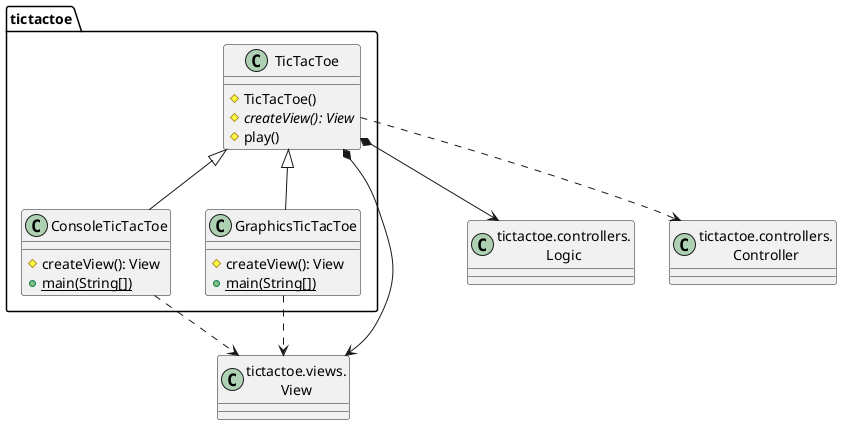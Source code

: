 @startuml paqueteTicTacToe
class View as "tictactoe.views.\nView" {}
class Logic as "tictactoe.controllers.\nLogic" {}
class Controller as "tictactoe.controllers.\nController"

class tictactoe.ConsoleTicTacToe{
  # createView(): View
  + {static} main(String[])
}
tictactoe.TicTacToe <|-down- tictactoe.ConsoleTicTacToe
tictactoe.ConsoleTicTacToe .down.> View

class tictactoe.GraphicsTicTacToe{
  # createView(): View
  + {static} main(String[])
}
tictactoe.TicTacToe <|-down- tictactoe.GraphicsTicTacToe
tictactoe.GraphicsTicTacToe .down.> View

class tictactoe.TicTacToe{
  # TicTacToe()
  # {abstract} createView(): View
  # play()
}
tictactoe.TicTacToe *-down-> View
tictactoe.TicTacToe *-down-> Logic
tictactoe.TicTacToe .down.> Controller
@enduml

@startuml paqueteTicTacToeViews
class Error as "tictactoe.types.\nError" {}
interface ControllersVisitor as "tictactoe.controllers.\nControllersVisitor"

class  tictactoe.views.ErrorView{
  + {static} MESSAGES: String[]
  + ErrorView(Error)
}
tictactoe.views.ErrorView *-down-> Error

enum tictactoe.views.Message{
  + TITTLE
  + NUMBER_PLAYERS
  + SEPARATOR
  + VERTICAL_LINE_LEFT
  + VERTICAL_LINE_CENTERED
  + VERTICAL_LINE_RIGHT
  + ENTER_COORDINATE_TO_PUT
  + ENTER_COORDINATE_TO_REMOVE
  + COORDINATE_TO_PUT
  + COORDINATE_TO_REMOVE
  + COORDINATE_TO_MOVE
  + PLAYER_WIN
  + RESUME
  - message: String
  - Message(String)
  + getMessage(): String
}

abstract class tictactoe.views.View {
  + interact(Controller)
}
tictactoe.views.View .up.|> ControllersVisitor
@enduml

@startuml paqueteTicTacToeViewsConsole
abstract class View as "tictactoe.views.\nView"
class Error as "tictactoe.models.\nError" {}
class Coordinate as "tictactoe.models.\nCoordinate" {}
class Console as "usantatecla.utils.\nConsole" {}
class Controller as "tictactoe.controllers.\nController" {}
class PlayController as "tictactoe.controllers.\nPlayController" {}
class ResumeController as "tictactoe.controllers.\nResumeController" {}
class YesNoDialog as "usantatecla.utils.\nYesNoDialog" {}
class StartController as "tictactoe.controllers.\nStartController" {}
class LimitedIntDialog as "usantatecla.utils.\nLimitedIntDialog" {}
class Token as "tictactoe.types.\nToken" {}
class Message as "tictactoe.views.\nMessage" {}
class ErrorView as "tictactoe.views.\nErrorView" {}

class tictactoe.views.console.ConsoleView{
  + ConsoleView()
  + visit(StartController)
  + visit(PlayController)
  + visit(StartController)
}
tictactoe.views.console.ConsoleView -up-|> View
tictactoe.views.console.ConsoleView *-down-> tictactoe.views.console.StartView
tictactoe.views.console.ConsoleView *-down-> tictactoe.views.console.PlayView
tictactoe.views.console.ConsoleView *-down-> tictactoe.views.console.ResumeView
tictactoe.views.console.ConsoleView .down.> StartController
tictactoe.views.console.ConsoleView .down.> PlayController
tictactoe.views.console.ConsoleView .down.> ResumeController

class tictactoe.views.console.CoordinateView {
  + CoordinateView(PlayController)
  + read(String): Coordinate
}
tictactoe.views.console.CoordinateView *-down-> PlayController
tictactoe.views.console.CoordinateView .down.> Console
tictactoe.views.console.CoordinateView .down.> Error
tictactoe.views.console.CoordinateView .down.> Coordinate
tictactoe.views.console.CoordinateView .down.> tictactoe.views.console.ErrorView

class tictactoe.views.console.ErrorView{
  ~ ErrorView(Error)
  ~ writeln()
}
tictactoe.views.console.ErrorView .down.> Error
tictactoe.views.console.ErrorView .down.> Console
ErrorView <|-down- tictactoe.views.console.ErrorView

class  tictactoe.views.console.BoardView{
  ~ BoardView(Controller)
  ~ write()
}

tictactoe.views.console.BoardView *-down-> Controller
tictactoe.views.console.BoardView .down.> Console
tictactoe.views.console.BoardView .down.> Coordinate
tictactoe.views.console.BoardView .down.> Message
tictactoe.views.console.BoardView .down.> tictactoe.views.console.TokenView

class tictactoe.views.console.PlayView{
  ~ interact(PlayController)
  - put(PlayController)
  - move(PlayController)
}

tictactoe.views.console.PlayView .down.> PlayController
tictactoe.views.console.PlayView .down.> Coordinate
tictactoe.views.console.PlayView .down.> Message
tictactoe.views.console.PlayView .down.> Error
tictactoe.views.console.PlayView .down.> Console
tictactoe.views.console.PlayView .down.> tictactoe.views.console.BoardView
tictactoe.views.console.PlayView .down.> tictactoe.views.console.TokenView
tictactoe.views.console.PlayView .down.> tictactoe.views.console.ErrorView
tictactoe.views.console.PlayView .down.> tictactoe.views.console.CoordinateView

class  tictactoe.views.console.ResumeView{
  ~ interact(ResumeController): boolean
}
tictactoe.views.console.ResumeView .down.> ResumeController
tictactoe.views.console.ResumeView .down.> Message
tictactoe.views.console.ResumeView .down.> YesNoDialog

class tictactoe.views.console.StartView{
  ~ interact(StartController)
}
tictactoe.views.console.StartView .down.> StartController
tictactoe.views.console.StartView .down.> Console
tictactoe.views.console.StartView .down.> Message
tictactoe.views.console.StartView .down.> LimitedIntDialog
tictactoe.views.console.StartView .down.> tictactoe.views.console.BoardView

class tictactoe.views.console.TokenView{
  ~ TokenView(Token)
  ~ write()
}
tictactoe.views.console.StartView *-down-> Token
tictactoe.views.console.StartView .down.> Console

@enduml

@startuml paqueteTicTacToeViewsGraphics
class View as "tictactoe.views.View" {}
class StartController as "tictactoe.controllers.\nStartController" {}
class PlayController as "tictactoe.controllers.\nPlayController" {}
class ResumeController as "tictactoe.controllers.\nResumeController" {}

class  tictactoe.views.graphics.GraphicsView{
  + visit(StartController)
  + visit(PlayController)
  + visit(ResumeController)
}
tictactoe.views.graphics.GraphicsView .down.> StartController
tictactoe.views.graphics.GraphicsView .down.> PlayController
tictactoe.views.graphics.GraphicsView .down.> ResumeController

View <|-down- tictactoe.views.graphics.GraphicsView

@enduml

@startuml paqueteTicTacToeModels
class ConcreteCoordinate as "usantatecla.utils.\nConcreteCoordinate" {}
class Direction as "usantatecla.utils.\nDirection" {}
class Error as "tictactoe.types.\nError" {}
class Token as "tictactoe.types.\nToken" {}

class tictactoe.models.Board{
  + Board()
  - Board(Board)
  ~ copy(): Board
  ~ getToken(Coordinate): Token
  ~ put(Coordinate, Token)
  ~ move(Coordinate, Coordinate)
  ~ isCompleted(): boolean
  ~ isOccupied(Coordinate, Token): boolean
  ~ isEmpty(Coordinate): boolean
  ~ isTicTacToe(Token): boolean
  - getCoordinates(Token): List<Coordinate>
  + equals(Object): boolean
}

tictactoe.models.Board *-down-> "*" Token
tictactoe.models.Board .down.> tictactoe.models.Coordinate
tictactoe.models.Board .down.> Direction

class tictactoe.models.Coordinate{
  ~ {static} NULL_COORDINATE: Coordinate
  + {static} DIMENSION: int
  + Coordinate()
  + Coordinate(int, int)
  + isNull(): boolean
  + getDirection(Coordinate): Direction
  - inInverseDiagonal(): boolean
  + random()
}
ConcreteCoordinate <|-down- tictactoe.models.Coordinate
tictactoe.models.Coordinate .down.> Direction

class tictactoe.models.Game{
  + Game()
  + reset()
  + setUsers(int)
  + isBoardComplete(): boolean
  + isUser(): boolean
  + put(Coordinate): Error
  + move(Coordinate, Coordinate): Error
  + next(Error)
  + isTicTacToe(): boolean
  + getToken(Coordinate): Token
  + getToken(): Token
  + getMaxPlayers(): int
  + equals(Object): boolean
}
tictactoe.models.Game *-down-> tictactoe.models.Board
tictactoe.models.Game *-down-> tictactoe.models.Turn
tictactoe.models.Game .down.> tictactoe.models.Coordinate
tictactoe.models.Game .down.> Error
tictactoe.models.Game .down.> Token

class tictactoe.models.Player{
  ~ Player(Token, Board)
  ~ put(Coordinate): Error
  ~ move(Coordinate, Coordinate): Error
  ~ getToken(): Token
  + copy(Board): Player
  + equals(Object): boolean
}
tictactoe.models.Player *-down-> Token
tictactoe.models.Player *-down-> tictactoe.models.Board
tictactoe.models.Player .down.> tictactoe.models.Coordinate
tictactoe.models.Player .down.> Error

class tictactoe.models.State{
  + State()
  + reset()
  + next()
  + getValueState(): StateValue
}
tictactoe.models.State *-down-> tictactoe.models.StateValue

enum tictactoe.models.StateValue{
  + INITIAL
  + IN_GAME
  + RESUME
  + EXIT
}

class tictactoe.models.Turn{
  + {static} NUMBER_PLAYERS: int
  - active: int
  - users: int
  ~ Turn(Board)
  + Turn(Turn, Board)
  + copy(Board): Turn
  ~ setUsers(int)
  ~ set(int)
  ~ next()
  ~ isUser(): boolean
  ~ put(Coordinate): Error
  ~ getPlayer(): Player
  ~ move(Coordinate, Coordinate): Error
  ~ getToken(): Token
  + equals(Object): boolean
}

tictactoe.models.Turn *-down-> "*" tictactoe.models.Player
tictactoe.models.Turn *-down-> tictactoe.models.Board
tictactoe.models.Turn .down.-> Token
tictactoe.models.Turn .down.-> tictactoe.models.Coordinate
tictactoe.models.Turn .down.-> Error
@enduml

@startuml paqueteTypes
class ClosedInterval as "usantatecla.utils.\nClosedInterval" {}

enum tictactoe.types.Error{
  + NOT_EMPTY
  + NOT_OWNER
  + SAME_COORDINATES
  + NOT_VALID
  + NULL
  + isNull(): boolean
}

enum tictactoe.types.Token{
  + X
  + O
  + NULL
  + isNull(): boolean
  + {static} get(int): Token
  + toString(): String
}
tictactoe.types.Token .down.> ClosedInterval

@enduml

@startuml paqueteTicTacToeControllers
class Game as "tictactoe.models.\nGame" {}
class Coordinate as "tictactoe.models.\nCoordinate" {}
class Error as "tictactoe.types.\nError" {}
class Token as "tictactoe.types.\nToken" {}
class State as "tictactoe.models.\nState" {}
class StateValue as "tictactoe.models.\nStateValue" {}
class ClosedInterval as "usantatecla.utils.\nClosedInterval" {}

abstract class tictactoe.controllers.Controller{
  ~ Controller(Game,State)
  + getToken(Coordinate): Token
  + next()
  + {abstract} accept(ControllersVisitor)
}
tictactoe.controllers.Controller *-down-> Game
tictactoe.controllers.Controller *-down-> State
tictactoe.controllers.Controller .down.> Coordinate
tictactoe.controllers.Controller .down.> Token
tictactoe.controllers.Controller .down.> tictactoe.controllers.ControllersVisitor

interface tictactoe.controllers.ControllersVisitor{
  ~ visit(StartController)
  ~ visit(PlayController)
  ~ visit(ResumeController)
}

class tictactoe.controllers.Logic{
  + Logic()
  + getController(): Controller
}

tictactoe.controllers.Logic *-down-> Game
tictactoe.controllers.Logic *-down-> State
tictactoe.controllers.Logic *-down-> StateValue
tictactoe.controllers.Logic *-down-> "*"tictactoe.controllers.Controller

class tictactoe.controllers.PlayController{
  + PlayController(Game,State)
  + isBoardComplete(): boolean
  + isTicTacToe(): boolean
  + getToken(): Token
  + isUser(): boolean
  + isValidCoordinate(Coordinate): Error
  + getRandomCoordinate(): Coordinate
  + put(Coordinate): Error
  + move(Coordinate,Coordinate): Error
  + accept(ControllersVisitor)
}
tictactoe.controllers.Controller <|-down- tictactoe.controllers.PlayController
tictactoe.controllers.PlayController .down.> Coordinate
tictactoe.controllers.PlayController .down.> Error
tictactoe.controllers.PlayController .down.> Game
tictactoe.controllers.PlayController .down.> Token
tictactoe.controllers.PlayController .down.> State
tictactoe.controllers.PlayController .down.> ClosedInterval
tictactoe.controllers.PlayController .down.> tictactoe.controllers.ControllersVisitor

class tictactoe.controllers.ResumeController{
  + ResumeController(Game,State)
  + resume()
  + accept(ControllersVisitor)
}
tictactoe.controllers.Controller <|-down- tictactoe.controllers.ResumeController
tictactoe.controllers.ResumeController .down.> Game
tictactoe.controllers.ResumeController .down.> State
tictactoe.controllers.ResumeController .down.> tictactoe.controllers.ControllersVisitor

class tictactoe.controllers.StartController{
  + StartController(Game,State)
  + setUsers(int)
  + getMaxPlayers(): int
  + accept(ControllersVisitor)
}
tictactoe.controllers.Controller <|-down- tictactoe.controllers.StartController
tictactoe.controllers.StartController .down.> Game
tictactoe.controllers.StartController .down.> State
tictactoe.controllers.StartController .down.> tictactoe.controllers.ControllersVisitor
@enduml

@startuml paqueteUtils

class BufferedReader as "java.io.BufferedReader"{}

class  usantatecla.utils.ClosedInterval{
  - min: int
  - max: int
  + ClosedInterval(int,int)
  + isIncluded(int): boolean
  + toString(): String
}

class usantatecla.utils.ConcreteCoordinate{
  # row: int
  # column: int
  - {static} ROW: String
  - {static} COLUMN: String
  # ConcreteCoordinate()
  # ConcreteCoordinate(int,int)
  + isNull(): boolean
  + getDirection(Coordinate): Direction
  + inHorizontal(Coordinate): boolean
  + inVertical(Coordinate): boolean
  + inMainDiagonal(): boolean
  # read(String)
  + getRow(): int
  + getColumn(): int
  + hashCode(): int
  + equals(Object): boolean
  + toString(): String
}

usantatecla.utils.Coordinate <|-down- usantatecla.utils.ConcreteCoordinate
usantatecla.utils.ConcreteCoordinate .down.> usantatecla.utils.Direction
usantatecla.utils.ConcreteCoordinate .down.> usantatecla.utils.Console


class usantatecla.utils.Console{
  - {static} console: Console
  + {static} instance(): Console
  - readString(String): String
  + readString(): String
  + readInt(String): int
  ~ readChar(String): char
  + writeln()
  + write(String)
  + write(int)
  + writeln(String)
  + writeln(int)
  + write(char)
  - writeError(String)
}
usantatecla.utils.Console *-down-> BufferedReader

interface usantatecla.utils.Coordinate{
  ~ isNull(): boolean
  ~ getDirection(Coordinate): Direction
  ~ inHorizontal(Coordinate): boolean
  ~ inVertical(Coordinate): boolean
  ~ inMainDiagonal(): boolean
}
usantatecla.utils.Coordinate .down.> usantatecla.utils.Direction

enum usantatecla.utils.Direction{
  VERTICAL
  HORIZONTAL
  MAIN_DIAGONAL
  INVERSE_DIAGONAL
  NULL
}

class usantatecla.utils.LimitedIntDialog{
  - LIMITS: ClosedInterval
  - {static} ERROR_MESSAGE: String
  + LimitedIntDialog(int,int)
  + read(String): int
}

usantatecla.utils.LimitedIntDialog *-down-> usantatecla.utils.ClosedInterval
usantatecla.utils.LimitedIntDialog .down.> usantatecla.utils.Console

class usantatecla.utils.NullCoordinate{
  - {static} instance: NullCoordinate
  + {static} instance(): Coordinate
  + isNull(): boolean
  + getDirection(Coordinate): Direction
  + inHorizontal(Coordinate): boolean
  + inVertical(Coordinate): boolean
  + inMainDiagonal(): boolean
  + hashCode(): int
  + equals(Object): boolean
  + toString(): String
}
usantatecla.utils.Coordinate <|-down- usantatecla.utils.NullCoordinate
usantatecla.utils.NullCoordinate .down.> usantatecla.utils.Direction

class usantatecla.utils.YesNoDialog{
  - {static} AFIRMATIVE: char
  - {static} NEGATIVE: char
  - {static} SUFFIX: String
  - {static} MESSAGE: String
  - answer: char
  + read(String): boolean
  - isAffirmative(): boolean
  - getAnswer(): char
  - isNegative(): boolean
}
usantatecla.utils.YesNoDialog .down.> usantatecla.utils.Console
@enduml
